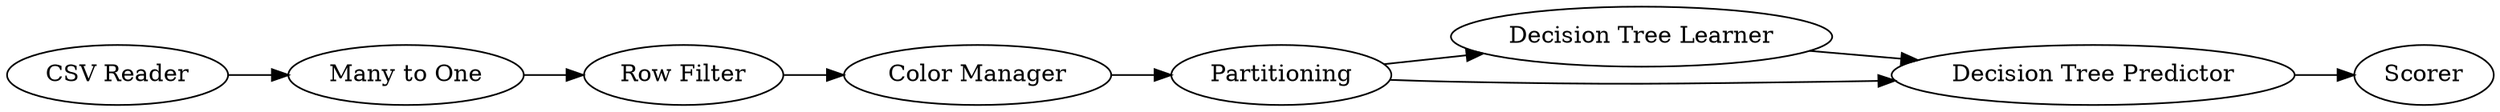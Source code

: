 digraph {
	1 [label="CSV Reader"]
	2 [label="Many to One"]
	3 [label="Row Filter"]
	4 [label="Color Manager"]
	5 [label=Partitioning]
	6 [label="Decision Tree Learner"]
	7 [label="Decision Tree Predictor"]
	8 [label=Scorer]
	1 -> 2
	2 -> 3
	3 -> 4
	4 -> 5
	5 -> 6
	5 -> 7
	6 -> 7
	7 -> 8
	rankdir=LR
}
